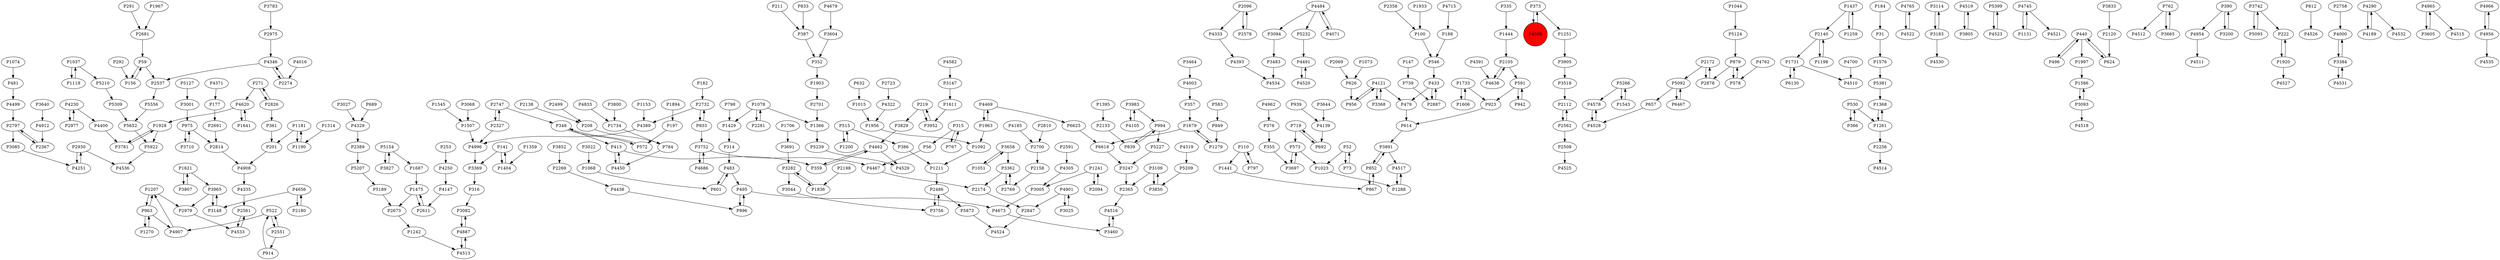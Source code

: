 digraph {
	P2537 -> P5556
	P4469 -> P6625
	P5873 -> P4524
	P1211 -> P2486
	P1190 -> P1181
	P3094 -> P3483
	P141 -> P1404
	P591 -> P923
	P4389 -> P4996
	P4520 -> P4491
	P3905 -> P3518
	P2358 -> P100
	P1687 -> P1475
	P4962 -> P378
	P5266 -> P4578
	P1242 -> P4513
	P3850 -> P3109
	P1437 -> P2140
	P4484 -> P5232
	P31 -> P1576
	P3783 -> P2975
	P4765 -> P4522
	P2327 -> P2747
	P387 -> P352
	P495 -> P4673
	P839 -> P994
	P357 -> P1679
	P3691 -> P3282
	P3282 -> P1836
	P3082 -> P4887
	P3147 -> P1611
	P4105 -> P3983
	P515 -> P386
	P2747 -> P2327
	P3800 -> P1734
	P1279 -> P1679
	P5092 -> P657
	P2701 -> P1366
	P2700 -> P2158
	P3114 -> P3183
	P5309 -> P5652
	P4391 -> P4638
	P3658 -> P3362
	P5232 -> P4491
	P2814 -> P4908
	P4620 -> P1928
	P1928 -> P3781
	P5154 -> P1687
	P201 -> P4908
	P530 -> P366
	P3362 -> P2769
	P253 -> P4250
	P483 -> P601
	P1894 -> P197
	P335 -> P1444
	P3852 -> P2269
	P1037 -> P5210
	P1119 -> P1037
	P4519 -> P3805
	P3369 -> P316
	P184 -> P31
	P3464 -> P4003
	P1731 -> P6130
	P4533 -> P2561
	P4393 -> P4534
	P1404 -> P141
	P3891 -> P852
	P4230 -> P2977
	P4700 -> P4510
	P975 -> P2814
	P1241 -> P2094
	P4833 -> P1734
	P1251 -> P3905
	P5399 -> P4523
	P4121 -> P479
	P4745 -> P1131
	P440 -> P496
	P3005 -> P4673
	P689 -> P4329
	P1963 -> P4469
	P2681 -> P59
	P4517 -> P1288
	P3983 -> P4105
	P5266 -> P1543
	P4745 -> P4521
	P355 -> P3697
	P719 -> P573
	P1044 -> P5124
	P1706 -> P3691
	P4230 -> P4400
	P1679 -> P6618
	P2120 -> P624
	P2198 -> P1836
	P914 -> P522
	P156 -> P59
	P3282 -> P3044
	P3093 -> P4518
	P2365 -> P4516
	P1956 -> P1092
	P762 -> P4512
	P2797 -> P3085
	P867 -> P852
	P5922 -> P4536
	P1734 -> P784
	P798 -> P1429
	P1153 -> P4389
	P4319 -> P5209
	P975 -> P3710
	P4251 -> P2930
	P1997 -> P1586
	P923 -> P614
	P2256 -> P4514
	P994 -> P839
	P59 -> P2537
	P315 -> P767
	P4509 -> P373
	P5207 -> P5189
	P626 -> P956
	P784 -> P4450
	P496 -> P440
	P352 -> P1903
	P4484 -> P4071
	P2826 -> P271
	P1259 -> P1437
	P390 -> P4954
	P5239 -> P4529
	P5652 -> P5922
	P483 -> P495
	P3742 -> P5093
	P5209 -> P3850
	P4147 -> P2611
	P949 -> P1279
	P2878 -> P2172
	P2274 -> P4346
	P522 -> P2551
	P52 -> P73
	P1836 -> P3282
	P2975 -> P4346
	P1181 -> P201
	P4139 -> P692
	P3460 -> P4516
	P413 -> P4450
	P767 -> P315
	P1051 -> P3658
	P812 -> P4526
	P1241 -> P3005
	P4638 -> P2105
	P1733 -> P1606
	P994 -> P5227
	P2180 -> P4656
	P573 -> P3697
	P996 -> P495
	P4620 -> P1641
	P2486 -> P3756
	P3022 -> P1068
	P1933 -> P100
	P3483 -> P4534
	P1733 -> P923
	P2551 -> P522
	P2486 -> P5873
	P141 -> P3369
	P4715 -> P188
	P4499 -> P2797
	P4400 -> P3781
	P4656 -> P3148
	P4450 -> P413
	P3697 -> P573
	P879 -> P2878
	P1261 -> P2256
	P1131 -> P4745
	P6618 -> P3247
	P110 -> P1441
	P292 -> P156
	P4016 -> P2274
	P5189 -> P2673
	P2069 -> P626
	P4371 -> P177
	P583 -> P949
	P3093 -> P1586
	P1611 -> P3952
	P6467 -> P5092
	P2758 -> P4000
	P3805 -> P4519
	P271 -> P4620
	P3384 -> P4000
	P1903 -> P2701
	P1207 -> P2979
	P522 -> P4907
	P4887 -> P3082
	P271 -> P2826
	P515 -> P1200
	P762 -> P3665
	P3200 -> P390
	P390 -> P3200
	P1576 -> P5381
	P2140 -> P1198
	P4462 -> P4529
	P291 -> P2681
	P3807 -> P1621
	P2810 -> P2700
	P5092 -> P6467
	P440 -> P624
	P52 -> P1023
	P315 -> P56
	P2930 -> P4536
	P3044 -> P3756
	P1037 -> P1119
	P3983 -> P994
	P963 -> P4907
	P797 -> P110
	P3829 -> P4462
	P3781 -> P1928
	P2611 -> P1475
	P4335 -> P2561
	P1078 -> P1429
	P4185 -> P2700
	P6625 -> P6618
	P624 -> P440
	P219 -> P3952
	P2747 -> P348
	P2389 -> P5207
	P2591 -> P4305
	P5154 -> P3827
	P2105 -> P591
	P366 -> P530
	P3109 -> P3850
	P1920 -> P222
	P4333 -> P4393
	P2562 -> P2508
	P348 -> P572
	P4346 -> P2537
	P2826 -> P361
	P1261 -> P1368
	P657 -> P4528
	P1207 -> P963
	P879 -> P578
	P177 -> P2691
	P578 -> P879
	P942 -> P591
	P5127 -> P3001
	P3604 -> P352
	P361 -> P201
	P572 -> P348
	P4290 -> P4189
	P208 -> P784
	P147 -> P739
	P3833 -> P2120
	P1679 -> P1279
	P1395 -> P2133
	P3001 -> P975
	P3752 -> P4686
	P4686 -> P3752
	P1023 -> P1288
	P1314 -> P1190
	P4000 -> P3384
	P2094 -> P1241
	P2172 -> P2878
	P2172 -> P5092
	P348 -> P413
	P963 -> P1207
	P188 -> P546
	P4516 -> P3460
	P1437 -> P1259
	P2691 -> P2814
	P3362 -> P2174
	P3183 -> P4530
	P100 -> P546
	P197 -> P572
	P4578 -> P4528
	P386 -> P1211
	P4329 -> P2389
	P4491 -> P4520
	P2281 -> P1078
	P4346 -> P2274
	P1015 -> P1956
	P1074 -> P481
	P2551 -> P914
	P1068 -> P601
	P3965 -> P3148
	P2105 -> P4638
	P4582 -> P3147
	P4522 -> P4765
	P933 -> P2732
	P1641 -> P4620
	P4762 -> P578
	P2887 -> P433
	P719 -> P692
	P3183 -> P3114
	P4908 -> P4335
	P530 -> P1261
	P3384 -> P4531
	P440 -> P1997
	P373 -> P1251
	P3752 -> P4467
	P4528 -> P4578
	P2138 -> P208
	P2562 -> P2112
	P573 -> P1023
	P5381 -> P1368
	P4484 -> P3094
	P413 -> P359
	P314 -> P483
	P1368 -> P1261
	P4965 -> P3605
	P5210 -> P5309
	P3085 -> P4251
	P1198 -> P2140
	P3605 -> P4965
	P1441 -> P867
	P1475 -> P2673
	P1621 -> P3965
	P3640 -> P4912
	P59 -> P156
	P2930 -> P4251
	P1181 -> P1190
	P2367 -> P2797
	P2769 -> P3362
	P2096 -> P4333
	P4189 -> P4290
	P4250 -> P4147
	P3109 -> P2365
	P3665 -> P762
	P4071 -> P4484
	P1475 -> P2611
	P2158 -> P2769
	P219 -> P3829
	P1920 -> P4527
	P3658 -> P1051
	P546 -> P433
	P3025 -> P4901
	P2174 -> P2847
	P601 -> P483
	P211 -> P387
	P4954 -> P4511
	P1078 -> P1366
	P2979 -> P4533
	P939 -> P4139
	P692 -> P719
	P1366 -> P5239
	P3742 -> P222
	P4907 -> P1207
	P4003 -> P357
	P1928 -> P5922
	P3827 -> P5154
	P2797 -> P2367
	P2847 -> P4524
	P1359 -> P1404
	P4322 -> P1956
	P3756 -> P2486
	P3891 -> P4517
	P4290 -> P4532
	P4438 -> P996
	P2499 -> P208
	P1731 -> P4510
	P433 -> P2887
	P2508 -> P4525
	P591 -> P942
	P3518 -> P2112
	P4513 -> P4887
	P2561 -> P4533
	P3644 -> P4139
	P4679 -> P3604
	P1545 -> P1507
	P110 -> P797
	P1507 -> P4996
	P4996 -> P3369
	P359 -> P4462
	P2723 -> P4322
	P5093 -> P3742
	P963 -> P1270
	P833 -> P387
	P614 -> P3891
	P1270 -> P963
	P373 -> P4509
	P3368 -> P4121
	P6130 -> P1731
	P433 -> P479
	P2096 -> P2578
	P2112 -> P2562
	P2732 -> P933
	P495 -> P996
	P4121 -> P3368
	P4121 -> P956
	P3952 -> P219
	P222 -> P1920
	P4531 -> P3384
	P73 -> P52
	P1200 -> P515
	P739 -> P2887
	P2578 -> P2096
	P4305 -> P3005
	P2732 -> P4389
	P3027 -> P4329
	P481 -> P4499
	P4901 -> P2847
	P479 -> P614
	P1092 -> P1211
	P852 -> P867
	P3710 -> P975
	P4462 -> P359
	P1606 -> P1733
	P4965 -> P4515
	P4673 -> P3460
	P182 -> P2732
	P2977 -> P4230
	P1963 -> P1092
	P4901 -> P3025
	P3965 -> P2979
	P56 -> P4467
	P1543 -> P5266
	P4523 -> P5399
	P316 -> P3082
	P3148 -> P3965
	P2269 -> P4438
	P2140 -> P1731
	P933 -> P3752
	P5227 -> P3247
	P4912 -> P2367
	P956 -> P4121
	P1586 -> P3093
	P1967 -> P2681
	P2133 -> P839
	P4656 -> P2180
	P1444 -> P2105
	P1078 -> P2281
	P1429 -> P314
	P2673 -> P1242
	P4966 -> P4956
	P2327 -> P4996
	P1621 -> P3807
	P4469 -> P1963
	P4956 -> P4966
	P4887 -> P4513
	P378 -> P355
	P3068 -> P1507
	P1073 -> P626
	P4956 -> P4535
	P852 -> P3891
	P1288 -> P4517
	P5124 -> P879
	P632 -> P1015
	P3247 -> P2365
	P5556 -> P5652
	P4467 -> P2174
	P4509 [shape=circle]
	P4509 [style=filled]
	P4509 [fillcolor=red]
}